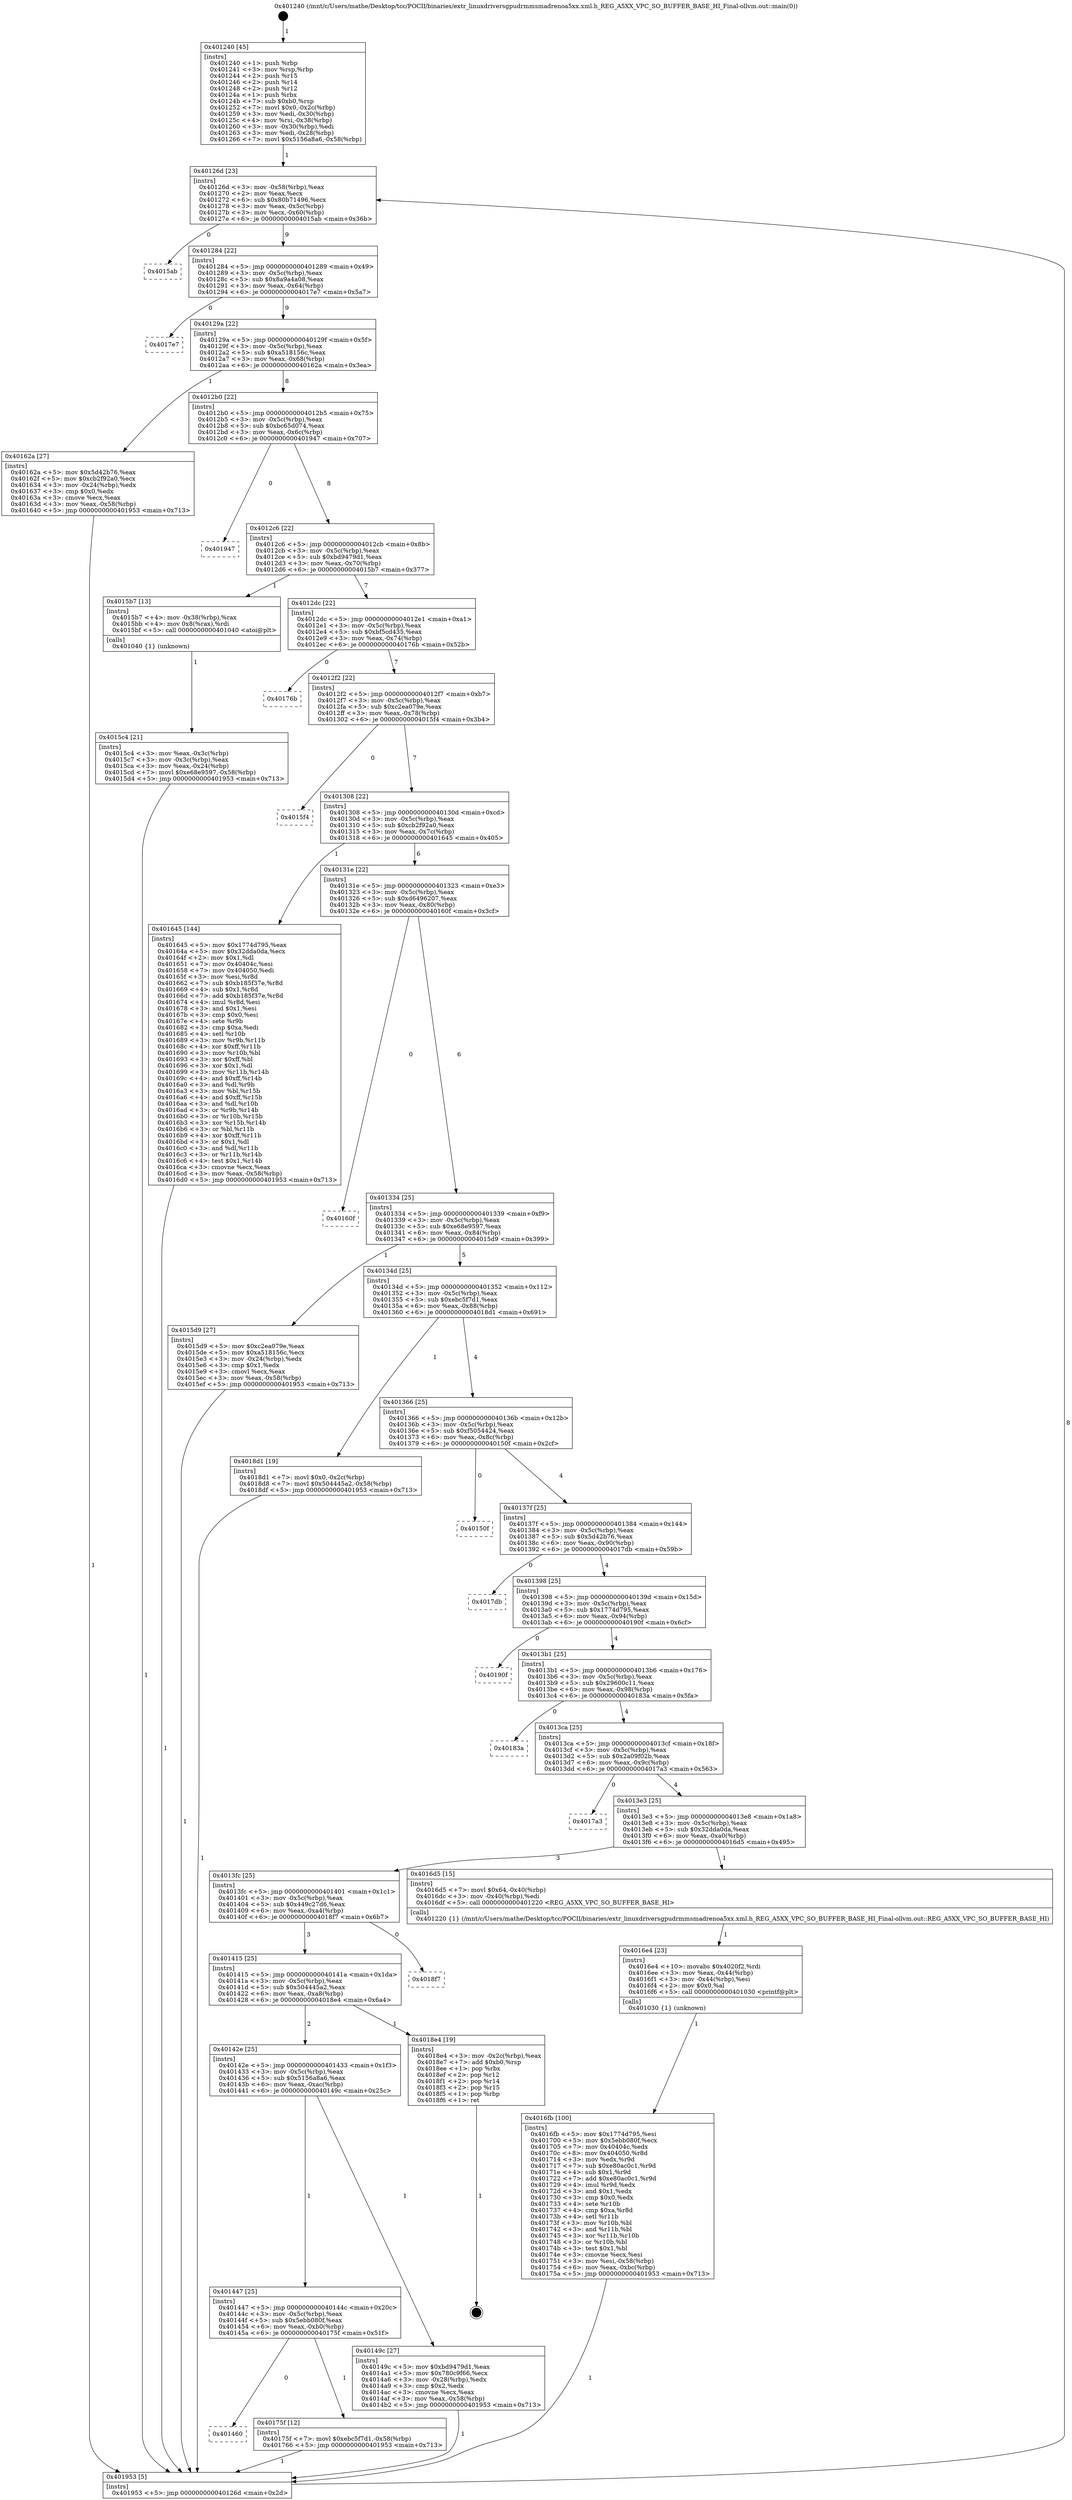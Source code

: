 digraph "0x401240" {
  label = "0x401240 (/mnt/c/Users/mathe/Desktop/tcc/POCII/binaries/extr_linuxdriversgpudrmmsmadrenoa5xx.xml.h_REG_A5XX_VPC_SO_BUFFER_BASE_HI_Final-ollvm.out::main(0))"
  labelloc = "t"
  node[shape=record]

  Entry [label="",width=0.3,height=0.3,shape=circle,fillcolor=black,style=filled]
  "0x40126d" [label="{
     0x40126d [23]\l
     | [instrs]\l
     &nbsp;&nbsp;0x40126d \<+3\>: mov -0x58(%rbp),%eax\l
     &nbsp;&nbsp;0x401270 \<+2\>: mov %eax,%ecx\l
     &nbsp;&nbsp;0x401272 \<+6\>: sub $0x80b71496,%ecx\l
     &nbsp;&nbsp;0x401278 \<+3\>: mov %eax,-0x5c(%rbp)\l
     &nbsp;&nbsp;0x40127b \<+3\>: mov %ecx,-0x60(%rbp)\l
     &nbsp;&nbsp;0x40127e \<+6\>: je 00000000004015ab \<main+0x36b\>\l
  }"]
  "0x4015ab" [label="{
     0x4015ab\l
  }", style=dashed]
  "0x401284" [label="{
     0x401284 [22]\l
     | [instrs]\l
     &nbsp;&nbsp;0x401284 \<+5\>: jmp 0000000000401289 \<main+0x49\>\l
     &nbsp;&nbsp;0x401289 \<+3\>: mov -0x5c(%rbp),%eax\l
     &nbsp;&nbsp;0x40128c \<+5\>: sub $0x8a9a4a08,%eax\l
     &nbsp;&nbsp;0x401291 \<+3\>: mov %eax,-0x64(%rbp)\l
     &nbsp;&nbsp;0x401294 \<+6\>: je 00000000004017e7 \<main+0x5a7\>\l
  }"]
  Exit [label="",width=0.3,height=0.3,shape=circle,fillcolor=black,style=filled,peripheries=2]
  "0x4017e7" [label="{
     0x4017e7\l
  }", style=dashed]
  "0x40129a" [label="{
     0x40129a [22]\l
     | [instrs]\l
     &nbsp;&nbsp;0x40129a \<+5\>: jmp 000000000040129f \<main+0x5f\>\l
     &nbsp;&nbsp;0x40129f \<+3\>: mov -0x5c(%rbp),%eax\l
     &nbsp;&nbsp;0x4012a2 \<+5\>: sub $0xa518156c,%eax\l
     &nbsp;&nbsp;0x4012a7 \<+3\>: mov %eax,-0x68(%rbp)\l
     &nbsp;&nbsp;0x4012aa \<+6\>: je 000000000040162a \<main+0x3ea\>\l
  }"]
  "0x401460" [label="{
     0x401460\l
  }", style=dashed]
  "0x40162a" [label="{
     0x40162a [27]\l
     | [instrs]\l
     &nbsp;&nbsp;0x40162a \<+5\>: mov $0x5d42b76,%eax\l
     &nbsp;&nbsp;0x40162f \<+5\>: mov $0xcb2f92a0,%ecx\l
     &nbsp;&nbsp;0x401634 \<+3\>: mov -0x24(%rbp),%edx\l
     &nbsp;&nbsp;0x401637 \<+3\>: cmp $0x0,%edx\l
     &nbsp;&nbsp;0x40163a \<+3\>: cmove %ecx,%eax\l
     &nbsp;&nbsp;0x40163d \<+3\>: mov %eax,-0x58(%rbp)\l
     &nbsp;&nbsp;0x401640 \<+5\>: jmp 0000000000401953 \<main+0x713\>\l
  }"]
  "0x4012b0" [label="{
     0x4012b0 [22]\l
     | [instrs]\l
     &nbsp;&nbsp;0x4012b0 \<+5\>: jmp 00000000004012b5 \<main+0x75\>\l
     &nbsp;&nbsp;0x4012b5 \<+3\>: mov -0x5c(%rbp),%eax\l
     &nbsp;&nbsp;0x4012b8 \<+5\>: sub $0xbc65d074,%eax\l
     &nbsp;&nbsp;0x4012bd \<+3\>: mov %eax,-0x6c(%rbp)\l
     &nbsp;&nbsp;0x4012c0 \<+6\>: je 0000000000401947 \<main+0x707\>\l
  }"]
  "0x40175f" [label="{
     0x40175f [12]\l
     | [instrs]\l
     &nbsp;&nbsp;0x40175f \<+7\>: movl $0xebc5f7d1,-0x58(%rbp)\l
     &nbsp;&nbsp;0x401766 \<+5\>: jmp 0000000000401953 \<main+0x713\>\l
  }"]
  "0x401947" [label="{
     0x401947\l
  }", style=dashed]
  "0x4012c6" [label="{
     0x4012c6 [22]\l
     | [instrs]\l
     &nbsp;&nbsp;0x4012c6 \<+5\>: jmp 00000000004012cb \<main+0x8b\>\l
     &nbsp;&nbsp;0x4012cb \<+3\>: mov -0x5c(%rbp),%eax\l
     &nbsp;&nbsp;0x4012ce \<+5\>: sub $0xbd9479d1,%eax\l
     &nbsp;&nbsp;0x4012d3 \<+3\>: mov %eax,-0x70(%rbp)\l
     &nbsp;&nbsp;0x4012d6 \<+6\>: je 00000000004015b7 \<main+0x377\>\l
  }"]
  "0x4016fb" [label="{
     0x4016fb [100]\l
     | [instrs]\l
     &nbsp;&nbsp;0x4016fb \<+5\>: mov $0x1774d795,%esi\l
     &nbsp;&nbsp;0x401700 \<+5\>: mov $0x5ebb080f,%ecx\l
     &nbsp;&nbsp;0x401705 \<+7\>: mov 0x40404c,%edx\l
     &nbsp;&nbsp;0x40170c \<+8\>: mov 0x404050,%r8d\l
     &nbsp;&nbsp;0x401714 \<+3\>: mov %edx,%r9d\l
     &nbsp;&nbsp;0x401717 \<+7\>: sub $0xe80ac0c1,%r9d\l
     &nbsp;&nbsp;0x40171e \<+4\>: sub $0x1,%r9d\l
     &nbsp;&nbsp;0x401722 \<+7\>: add $0xe80ac0c1,%r9d\l
     &nbsp;&nbsp;0x401729 \<+4\>: imul %r9d,%edx\l
     &nbsp;&nbsp;0x40172d \<+3\>: and $0x1,%edx\l
     &nbsp;&nbsp;0x401730 \<+3\>: cmp $0x0,%edx\l
     &nbsp;&nbsp;0x401733 \<+4\>: sete %r10b\l
     &nbsp;&nbsp;0x401737 \<+4\>: cmp $0xa,%r8d\l
     &nbsp;&nbsp;0x40173b \<+4\>: setl %r11b\l
     &nbsp;&nbsp;0x40173f \<+3\>: mov %r10b,%bl\l
     &nbsp;&nbsp;0x401742 \<+3\>: and %r11b,%bl\l
     &nbsp;&nbsp;0x401745 \<+3\>: xor %r11b,%r10b\l
     &nbsp;&nbsp;0x401748 \<+3\>: or %r10b,%bl\l
     &nbsp;&nbsp;0x40174b \<+3\>: test $0x1,%bl\l
     &nbsp;&nbsp;0x40174e \<+3\>: cmovne %ecx,%esi\l
     &nbsp;&nbsp;0x401751 \<+3\>: mov %esi,-0x58(%rbp)\l
     &nbsp;&nbsp;0x401754 \<+6\>: mov %eax,-0xbc(%rbp)\l
     &nbsp;&nbsp;0x40175a \<+5\>: jmp 0000000000401953 \<main+0x713\>\l
  }"]
  "0x4015b7" [label="{
     0x4015b7 [13]\l
     | [instrs]\l
     &nbsp;&nbsp;0x4015b7 \<+4\>: mov -0x38(%rbp),%rax\l
     &nbsp;&nbsp;0x4015bb \<+4\>: mov 0x8(%rax),%rdi\l
     &nbsp;&nbsp;0x4015bf \<+5\>: call 0000000000401040 \<atoi@plt\>\l
     | [calls]\l
     &nbsp;&nbsp;0x401040 \{1\} (unknown)\l
  }"]
  "0x4012dc" [label="{
     0x4012dc [22]\l
     | [instrs]\l
     &nbsp;&nbsp;0x4012dc \<+5\>: jmp 00000000004012e1 \<main+0xa1\>\l
     &nbsp;&nbsp;0x4012e1 \<+3\>: mov -0x5c(%rbp),%eax\l
     &nbsp;&nbsp;0x4012e4 \<+5\>: sub $0xbf5cd435,%eax\l
     &nbsp;&nbsp;0x4012e9 \<+3\>: mov %eax,-0x74(%rbp)\l
     &nbsp;&nbsp;0x4012ec \<+6\>: je 000000000040176b \<main+0x52b\>\l
  }"]
  "0x4016e4" [label="{
     0x4016e4 [23]\l
     | [instrs]\l
     &nbsp;&nbsp;0x4016e4 \<+10\>: movabs $0x4020f2,%rdi\l
     &nbsp;&nbsp;0x4016ee \<+3\>: mov %eax,-0x44(%rbp)\l
     &nbsp;&nbsp;0x4016f1 \<+3\>: mov -0x44(%rbp),%esi\l
     &nbsp;&nbsp;0x4016f4 \<+2\>: mov $0x0,%al\l
     &nbsp;&nbsp;0x4016f6 \<+5\>: call 0000000000401030 \<printf@plt\>\l
     | [calls]\l
     &nbsp;&nbsp;0x401030 \{1\} (unknown)\l
  }"]
  "0x40176b" [label="{
     0x40176b\l
  }", style=dashed]
  "0x4012f2" [label="{
     0x4012f2 [22]\l
     | [instrs]\l
     &nbsp;&nbsp;0x4012f2 \<+5\>: jmp 00000000004012f7 \<main+0xb7\>\l
     &nbsp;&nbsp;0x4012f7 \<+3\>: mov -0x5c(%rbp),%eax\l
     &nbsp;&nbsp;0x4012fa \<+5\>: sub $0xc2ea079e,%eax\l
     &nbsp;&nbsp;0x4012ff \<+3\>: mov %eax,-0x78(%rbp)\l
     &nbsp;&nbsp;0x401302 \<+6\>: je 00000000004015f4 \<main+0x3b4\>\l
  }"]
  "0x4015c4" [label="{
     0x4015c4 [21]\l
     | [instrs]\l
     &nbsp;&nbsp;0x4015c4 \<+3\>: mov %eax,-0x3c(%rbp)\l
     &nbsp;&nbsp;0x4015c7 \<+3\>: mov -0x3c(%rbp),%eax\l
     &nbsp;&nbsp;0x4015ca \<+3\>: mov %eax,-0x24(%rbp)\l
     &nbsp;&nbsp;0x4015cd \<+7\>: movl $0xe68e9597,-0x58(%rbp)\l
     &nbsp;&nbsp;0x4015d4 \<+5\>: jmp 0000000000401953 \<main+0x713\>\l
  }"]
  "0x4015f4" [label="{
     0x4015f4\l
  }", style=dashed]
  "0x401308" [label="{
     0x401308 [22]\l
     | [instrs]\l
     &nbsp;&nbsp;0x401308 \<+5\>: jmp 000000000040130d \<main+0xcd\>\l
     &nbsp;&nbsp;0x40130d \<+3\>: mov -0x5c(%rbp),%eax\l
     &nbsp;&nbsp;0x401310 \<+5\>: sub $0xcb2f92a0,%eax\l
     &nbsp;&nbsp;0x401315 \<+3\>: mov %eax,-0x7c(%rbp)\l
     &nbsp;&nbsp;0x401318 \<+6\>: je 0000000000401645 \<main+0x405\>\l
  }"]
  "0x401240" [label="{
     0x401240 [45]\l
     | [instrs]\l
     &nbsp;&nbsp;0x401240 \<+1\>: push %rbp\l
     &nbsp;&nbsp;0x401241 \<+3\>: mov %rsp,%rbp\l
     &nbsp;&nbsp;0x401244 \<+2\>: push %r15\l
     &nbsp;&nbsp;0x401246 \<+2\>: push %r14\l
     &nbsp;&nbsp;0x401248 \<+2\>: push %r12\l
     &nbsp;&nbsp;0x40124a \<+1\>: push %rbx\l
     &nbsp;&nbsp;0x40124b \<+7\>: sub $0xb0,%rsp\l
     &nbsp;&nbsp;0x401252 \<+7\>: movl $0x0,-0x2c(%rbp)\l
     &nbsp;&nbsp;0x401259 \<+3\>: mov %edi,-0x30(%rbp)\l
     &nbsp;&nbsp;0x40125c \<+4\>: mov %rsi,-0x38(%rbp)\l
     &nbsp;&nbsp;0x401260 \<+3\>: mov -0x30(%rbp),%edi\l
     &nbsp;&nbsp;0x401263 \<+3\>: mov %edi,-0x28(%rbp)\l
     &nbsp;&nbsp;0x401266 \<+7\>: movl $0x5156a8a6,-0x58(%rbp)\l
  }"]
  "0x401645" [label="{
     0x401645 [144]\l
     | [instrs]\l
     &nbsp;&nbsp;0x401645 \<+5\>: mov $0x1774d795,%eax\l
     &nbsp;&nbsp;0x40164a \<+5\>: mov $0x32dda0da,%ecx\l
     &nbsp;&nbsp;0x40164f \<+2\>: mov $0x1,%dl\l
     &nbsp;&nbsp;0x401651 \<+7\>: mov 0x40404c,%esi\l
     &nbsp;&nbsp;0x401658 \<+7\>: mov 0x404050,%edi\l
     &nbsp;&nbsp;0x40165f \<+3\>: mov %esi,%r8d\l
     &nbsp;&nbsp;0x401662 \<+7\>: sub $0xb185f37e,%r8d\l
     &nbsp;&nbsp;0x401669 \<+4\>: sub $0x1,%r8d\l
     &nbsp;&nbsp;0x40166d \<+7\>: add $0xb185f37e,%r8d\l
     &nbsp;&nbsp;0x401674 \<+4\>: imul %r8d,%esi\l
     &nbsp;&nbsp;0x401678 \<+3\>: and $0x1,%esi\l
     &nbsp;&nbsp;0x40167b \<+3\>: cmp $0x0,%esi\l
     &nbsp;&nbsp;0x40167e \<+4\>: sete %r9b\l
     &nbsp;&nbsp;0x401682 \<+3\>: cmp $0xa,%edi\l
     &nbsp;&nbsp;0x401685 \<+4\>: setl %r10b\l
     &nbsp;&nbsp;0x401689 \<+3\>: mov %r9b,%r11b\l
     &nbsp;&nbsp;0x40168c \<+4\>: xor $0xff,%r11b\l
     &nbsp;&nbsp;0x401690 \<+3\>: mov %r10b,%bl\l
     &nbsp;&nbsp;0x401693 \<+3\>: xor $0xff,%bl\l
     &nbsp;&nbsp;0x401696 \<+3\>: xor $0x1,%dl\l
     &nbsp;&nbsp;0x401699 \<+3\>: mov %r11b,%r14b\l
     &nbsp;&nbsp;0x40169c \<+4\>: and $0xff,%r14b\l
     &nbsp;&nbsp;0x4016a0 \<+3\>: and %dl,%r9b\l
     &nbsp;&nbsp;0x4016a3 \<+3\>: mov %bl,%r15b\l
     &nbsp;&nbsp;0x4016a6 \<+4\>: and $0xff,%r15b\l
     &nbsp;&nbsp;0x4016aa \<+3\>: and %dl,%r10b\l
     &nbsp;&nbsp;0x4016ad \<+3\>: or %r9b,%r14b\l
     &nbsp;&nbsp;0x4016b0 \<+3\>: or %r10b,%r15b\l
     &nbsp;&nbsp;0x4016b3 \<+3\>: xor %r15b,%r14b\l
     &nbsp;&nbsp;0x4016b6 \<+3\>: or %bl,%r11b\l
     &nbsp;&nbsp;0x4016b9 \<+4\>: xor $0xff,%r11b\l
     &nbsp;&nbsp;0x4016bd \<+3\>: or $0x1,%dl\l
     &nbsp;&nbsp;0x4016c0 \<+3\>: and %dl,%r11b\l
     &nbsp;&nbsp;0x4016c3 \<+3\>: or %r11b,%r14b\l
     &nbsp;&nbsp;0x4016c6 \<+4\>: test $0x1,%r14b\l
     &nbsp;&nbsp;0x4016ca \<+3\>: cmovne %ecx,%eax\l
     &nbsp;&nbsp;0x4016cd \<+3\>: mov %eax,-0x58(%rbp)\l
     &nbsp;&nbsp;0x4016d0 \<+5\>: jmp 0000000000401953 \<main+0x713\>\l
  }"]
  "0x40131e" [label="{
     0x40131e [22]\l
     | [instrs]\l
     &nbsp;&nbsp;0x40131e \<+5\>: jmp 0000000000401323 \<main+0xe3\>\l
     &nbsp;&nbsp;0x401323 \<+3\>: mov -0x5c(%rbp),%eax\l
     &nbsp;&nbsp;0x401326 \<+5\>: sub $0xd6496207,%eax\l
     &nbsp;&nbsp;0x40132b \<+3\>: mov %eax,-0x80(%rbp)\l
     &nbsp;&nbsp;0x40132e \<+6\>: je 000000000040160f \<main+0x3cf\>\l
  }"]
  "0x401953" [label="{
     0x401953 [5]\l
     | [instrs]\l
     &nbsp;&nbsp;0x401953 \<+5\>: jmp 000000000040126d \<main+0x2d\>\l
  }"]
  "0x40160f" [label="{
     0x40160f\l
  }", style=dashed]
  "0x401334" [label="{
     0x401334 [25]\l
     | [instrs]\l
     &nbsp;&nbsp;0x401334 \<+5\>: jmp 0000000000401339 \<main+0xf9\>\l
     &nbsp;&nbsp;0x401339 \<+3\>: mov -0x5c(%rbp),%eax\l
     &nbsp;&nbsp;0x40133c \<+5\>: sub $0xe68e9597,%eax\l
     &nbsp;&nbsp;0x401341 \<+6\>: mov %eax,-0x84(%rbp)\l
     &nbsp;&nbsp;0x401347 \<+6\>: je 00000000004015d9 \<main+0x399\>\l
  }"]
  "0x401447" [label="{
     0x401447 [25]\l
     | [instrs]\l
     &nbsp;&nbsp;0x401447 \<+5\>: jmp 000000000040144c \<main+0x20c\>\l
     &nbsp;&nbsp;0x40144c \<+3\>: mov -0x5c(%rbp),%eax\l
     &nbsp;&nbsp;0x40144f \<+5\>: sub $0x5ebb080f,%eax\l
     &nbsp;&nbsp;0x401454 \<+6\>: mov %eax,-0xb0(%rbp)\l
     &nbsp;&nbsp;0x40145a \<+6\>: je 000000000040175f \<main+0x51f\>\l
  }"]
  "0x4015d9" [label="{
     0x4015d9 [27]\l
     | [instrs]\l
     &nbsp;&nbsp;0x4015d9 \<+5\>: mov $0xc2ea079e,%eax\l
     &nbsp;&nbsp;0x4015de \<+5\>: mov $0xa518156c,%ecx\l
     &nbsp;&nbsp;0x4015e3 \<+3\>: mov -0x24(%rbp),%edx\l
     &nbsp;&nbsp;0x4015e6 \<+3\>: cmp $0x1,%edx\l
     &nbsp;&nbsp;0x4015e9 \<+3\>: cmovl %ecx,%eax\l
     &nbsp;&nbsp;0x4015ec \<+3\>: mov %eax,-0x58(%rbp)\l
     &nbsp;&nbsp;0x4015ef \<+5\>: jmp 0000000000401953 \<main+0x713\>\l
  }"]
  "0x40134d" [label="{
     0x40134d [25]\l
     | [instrs]\l
     &nbsp;&nbsp;0x40134d \<+5\>: jmp 0000000000401352 \<main+0x112\>\l
     &nbsp;&nbsp;0x401352 \<+3\>: mov -0x5c(%rbp),%eax\l
     &nbsp;&nbsp;0x401355 \<+5\>: sub $0xebc5f7d1,%eax\l
     &nbsp;&nbsp;0x40135a \<+6\>: mov %eax,-0x88(%rbp)\l
     &nbsp;&nbsp;0x401360 \<+6\>: je 00000000004018d1 \<main+0x691\>\l
  }"]
  "0x40149c" [label="{
     0x40149c [27]\l
     | [instrs]\l
     &nbsp;&nbsp;0x40149c \<+5\>: mov $0xbd9479d1,%eax\l
     &nbsp;&nbsp;0x4014a1 \<+5\>: mov $0x780c9f66,%ecx\l
     &nbsp;&nbsp;0x4014a6 \<+3\>: mov -0x28(%rbp),%edx\l
     &nbsp;&nbsp;0x4014a9 \<+3\>: cmp $0x2,%edx\l
     &nbsp;&nbsp;0x4014ac \<+3\>: cmovne %ecx,%eax\l
     &nbsp;&nbsp;0x4014af \<+3\>: mov %eax,-0x58(%rbp)\l
     &nbsp;&nbsp;0x4014b2 \<+5\>: jmp 0000000000401953 \<main+0x713\>\l
  }"]
  "0x4018d1" [label="{
     0x4018d1 [19]\l
     | [instrs]\l
     &nbsp;&nbsp;0x4018d1 \<+7\>: movl $0x0,-0x2c(%rbp)\l
     &nbsp;&nbsp;0x4018d8 \<+7\>: movl $0x504445a2,-0x58(%rbp)\l
     &nbsp;&nbsp;0x4018df \<+5\>: jmp 0000000000401953 \<main+0x713\>\l
  }"]
  "0x401366" [label="{
     0x401366 [25]\l
     | [instrs]\l
     &nbsp;&nbsp;0x401366 \<+5\>: jmp 000000000040136b \<main+0x12b\>\l
     &nbsp;&nbsp;0x40136b \<+3\>: mov -0x5c(%rbp),%eax\l
     &nbsp;&nbsp;0x40136e \<+5\>: sub $0xf5054424,%eax\l
     &nbsp;&nbsp;0x401373 \<+6\>: mov %eax,-0x8c(%rbp)\l
     &nbsp;&nbsp;0x401379 \<+6\>: je 000000000040150f \<main+0x2cf\>\l
  }"]
  "0x40142e" [label="{
     0x40142e [25]\l
     | [instrs]\l
     &nbsp;&nbsp;0x40142e \<+5\>: jmp 0000000000401433 \<main+0x1f3\>\l
     &nbsp;&nbsp;0x401433 \<+3\>: mov -0x5c(%rbp),%eax\l
     &nbsp;&nbsp;0x401436 \<+5\>: sub $0x5156a8a6,%eax\l
     &nbsp;&nbsp;0x40143b \<+6\>: mov %eax,-0xac(%rbp)\l
     &nbsp;&nbsp;0x401441 \<+6\>: je 000000000040149c \<main+0x25c\>\l
  }"]
  "0x40150f" [label="{
     0x40150f\l
  }", style=dashed]
  "0x40137f" [label="{
     0x40137f [25]\l
     | [instrs]\l
     &nbsp;&nbsp;0x40137f \<+5\>: jmp 0000000000401384 \<main+0x144\>\l
     &nbsp;&nbsp;0x401384 \<+3\>: mov -0x5c(%rbp),%eax\l
     &nbsp;&nbsp;0x401387 \<+5\>: sub $0x5d42b76,%eax\l
     &nbsp;&nbsp;0x40138c \<+6\>: mov %eax,-0x90(%rbp)\l
     &nbsp;&nbsp;0x401392 \<+6\>: je 00000000004017db \<main+0x59b\>\l
  }"]
  "0x4018e4" [label="{
     0x4018e4 [19]\l
     | [instrs]\l
     &nbsp;&nbsp;0x4018e4 \<+3\>: mov -0x2c(%rbp),%eax\l
     &nbsp;&nbsp;0x4018e7 \<+7\>: add $0xb0,%rsp\l
     &nbsp;&nbsp;0x4018ee \<+1\>: pop %rbx\l
     &nbsp;&nbsp;0x4018ef \<+2\>: pop %r12\l
     &nbsp;&nbsp;0x4018f1 \<+2\>: pop %r14\l
     &nbsp;&nbsp;0x4018f3 \<+2\>: pop %r15\l
     &nbsp;&nbsp;0x4018f5 \<+1\>: pop %rbp\l
     &nbsp;&nbsp;0x4018f6 \<+1\>: ret\l
  }"]
  "0x4017db" [label="{
     0x4017db\l
  }", style=dashed]
  "0x401398" [label="{
     0x401398 [25]\l
     | [instrs]\l
     &nbsp;&nbsp;0x401398 \<+5\>: jmp 000000000040139d \<main+0x15d\>\l
     &nbsp;&nbsp;0x40139d \<+3\>: mov -0x5c(%rbp),%eax\l
     &nbsp;&nbsp;0x4013a0 \<+5\>: sub $0x1774d795,%eax\l
     &nbsp;&nbsp;0x4013a5 \<+6\>: mov %eax,-0x94(%rbp)\l
     &nbsp;&nbsp;0x4013ab \<+6\>: je 000000000040190f \<main+0x6cf\>\l
  }"]
  "0x401415" [label="{
     0x401415 [25]\l
     | [instrs]\l
     &nbsp;&nbsp;0x401415 \<+5\>: jmp 000000000040141a \<main+0x1da\>\l
     &nbsp;&nbsp;0x40141a \<+3\>: mov -0x5c(%rbp),%eax\l
     &nbsp;&nbsp;0x40141d \<+5\>: sub $0x504445a2,%eax\l
     &nbsp;&nbsp;0x401422 \<+6\>: mov %eax,-0xa8(%rbp)\l
     &nbsp;&nbsp;0x401428 \<+6\>: je 00000000004018e4 \<main+0x6a4\>\l
  }"]
  "0x40190f" [label="{
     0x40190f\l
  }", style=dashed]
  "0x4013b1" [label="{
     0x4013b1 [25]\l
     | [instrs]\l
     &nbsp;&nbsp;0x4013b1 \<+5\>: jmp 00000000004013b6 \<main+0x176\>\l
     &nbsp;&nbsp;0x4013b6 \<+3\>: mov -0x5c(%rbp),%eax\l
     &nbsp;&nbsp;0x4013b9 \<+5\>: sub $0x29600c11,%eax\l
     &nbsp;&nbsp;0x4013be \<+6\>: mov %eax,-0x98(%rbp)\l
     &nbsp;&nbsp;0x4013c4 \<+6\>: je 000000000040183a \<main+0x5fa\>\l
  }"]
  "0x4018f7" [label="{
     0x4018f7\l
  }", style=dashed]
  "0x40183a" [label="{
     0x40183a\l
  }", style=dashed]
  "0x4013ca" [label="{
     0x4013ca [25]\l
     | [instrs]\l
     &nbsp;&nbsp;0x4013ca \<+5\>: jmp 00000000004013cf \<main+0x18f\>\l
     &nbsp;&nbsp;0x4013cf \<+3\>: mov -0x5c(%rbp),%eax\l
     &nbsp;&nbsp;0x4013d2 \<+5\>: sub $0x2a09f02b,%eax\l
     &nbsp;&nbsp;0x4013d7 \<+6\>: mov %eax,-0x9c(%rbp)\l
     &nbsp;&nbsp;0x4013dd \<+6\>: je 00000000004017a3 \<main+0x563\>\l
  }"]
  "0x4013fc" [label="{
     0x4013fc [25]\l
     | [instrs]\l
     &nbsp;&nbsp;0x4013fc \<+5\>: jmp 0000000000401401 \<main+0x1c1\>\l
     &nbsp;&nbsp;0x401401 \<+3\>: mov -0x5c(%rbp),%eax\l
     &nbsp;&nbsp;0x401404 \<+5\>: sub $0x449c27d6,%eax\l
     &nbsp;&nbsp;0x401409 \<+6\>: mov %eax,-0xa4(%rbp)\l
     &nbsp;&nbsp;0x40140f \<+6\>: je 00000000004018f7 \<main+0x6b7\>\l
  }"]
  "0x4017a3" [label="{
     0x4017a3\l
  }", style=dashed]
  "0x4013e3" [label="{
     0x4013e3 [25]\l
     | [instrs]\l
     &nbsp;&nbsp;0x4013e3 \<+5\>: jmp 00000000004013e8 \<main+0x1a8\>\l
     &nbsp;&nbsp;0x4013e8 \<+3\>: mov -0x5c(%rbp),%eax\l
     &nbsp;&nbsp;0x4013eb \<+5\>: sub $0x32dda0da,%eax\l
     &nbsp;&nbsp;0x4013f0 \<+6\>: mov %eax,-0xa0(%rbp)\l
     &nbsp;&nbsp;0x4013f6 \<+6\>: je 00000000004016d5 \<main+0x495\>\l
  }"]
  "0x4016d5" [label="{
     0x4016d5 [15]\l
     | [instrs]\l
     &nbsp;&nbsp;0x4016d5 \<+7\>: movl $0x64,-0x40(%rbp)\l
     &nbsp;&nbsp;0x4016dc \<+3\>: mov -0x40(%rbp),%edi\l
     &nbsp;&nbsp;0x4016df \<+5\>: call 0000000000401220 \<REG_A5XX_VPC_SO_BUFFER_BASE_HI\>\l
     | [calls]\l
     &nbsp;&nbsp;0x401220 \{1\} (/mnt/c/Users/mathe/Desktop/tcc/POCII/binaries/extr_linuxdriversgpudrmmsmadrenoa5xx.xml.h_REG_A5XX_VPC_SO_BUFFER_BASE_HI_Final-ollvm.out::REG_A5XX_VPC_SO_BUFFER_BASE_HI)\l
  }"]
  Entry -> "0x401240" [label=" 1"]
  "0x40126d" -> "0x4015ab" [label=" 0"]
  "0x40126d" -> "0x401284" [label=" 9"]
  "0x4018e4" -> Exit [label=" 1"]
  "0x401284" -> "0x4017e7" [label=" 0"]
  "0x401284" -> "0x40129a" [label=" 9"]
  "0x4018d1" -> "0x401953" [label=" 1"]
  "0x40129a" -> "0x40162a" [label=" 1"]
  "0x40129a" -> "0x4012b0" [label=" 8"]
  "0x40175f" -> "0x401953" [label=" 1"]
  "0x4012b0" -> "0x401947" [label=" 0"]
  "0x4012b0" -> "0x4012c6" [label=" 8"]
  "0x401447" -> "0x401460" [label=" 0"]
  "0x4012c6" -> "0x4015b7" [label=" 1"]
  "0x4012c6" -> "0x4012dc" [label=" 7"]
  "0x401447" -> "0x40175f" [label=" 1"]
  "0x4012dc" -> "0x40176b" [label=" 0"]
  "0x4012dc" -> "0x4012f2" [label=" 7"]
  "0x4016fb" -> "0x401953" [label=" 1"]
  "0x4012f2" -> "0x4015f4" [label=" 0"]
  "0x4012f2" -> "0x401308" [label=" 7"]
  "0x4016e4" -> "0x4016fb" [label=" 1"]
  "0x401308" -> "0x401645" [label=" 1"]
  "0x401308" -> "0x40131e" [label=" 6"]
  "0x4016d5" -> "0x4016e4" [label=" 1"]
  "0x40131e" -> "0x40160f" [label=" 0"]
  "0x40131e" -> "0x401334" [label=" 6"]
  "0x401645" -> "0x401953" [label=" 1"]
  "0x401334" -> "0x4015d9" [label=" 1"]
  "0x401334" -> "0x40134d" [label=" 5"]
  "0x40162a" -> "0x401953" [label=" 1"]
  "0x40134d" -> "0x4018d1" [label=" 1"]
  "0x40134d" -> "0x401366" [label=" 4"]
  "0x4015d9" -> "0x401953" [label=" 1"]
  "0x401366" -> "0x40150f" [label=" 0"]
  "0x401366" -> "0x40137f" [label=" 4"]
  "0x4015b7" -> "0x4015c4" [label=" 1"]
  "0x40137f" -> "0x4017db" [label=" 0"]
  "0x40137f" -> "0x401398" [label=" 4"]
  "0x401953" -> "0x40126d" [label=" 8"]
  "0x401398" -> "0x40190f" [label=" 0"]
  "0x401398" -> "0x4013b1" [label=" 4"]
  "0x40149c" -> "0x401953" [label=" 1"]
  "0x4013b1" -> "0x40183a" [label=" 0"]
  "0x4013b1" -> "0x4013ca" [label=" 4"]
  "0x40142e" -> "0x401447" [label=" 1"]
  "0x4013ca" -> "0x4017a3" [label=" 0"]
  "0x4013ca" -> "0x4013e3" [label=" 4"]
  "0x4015c4" -> "0x401953" [label=" 1"]
  "0x4013e3" -> "0x4016d5" [label=" 1"]
  "0x4013e3" -> "0x4013fc" [label=" 3"]
  "0x40142e" -> "0x40149c" [label=" 1"]
  "0x4013fc" -> "0x4018f7" [label=" 0"]
  "0x4013fc" -> "0x401415" [label=" 3"]
  "0x401240" -> "0x40126d" [label=" 1"]
  "0x401415" -> "0x4018e4" [label=" 1"]
  "0x401415" -> "0x40142e" [label=" 2"]
}
